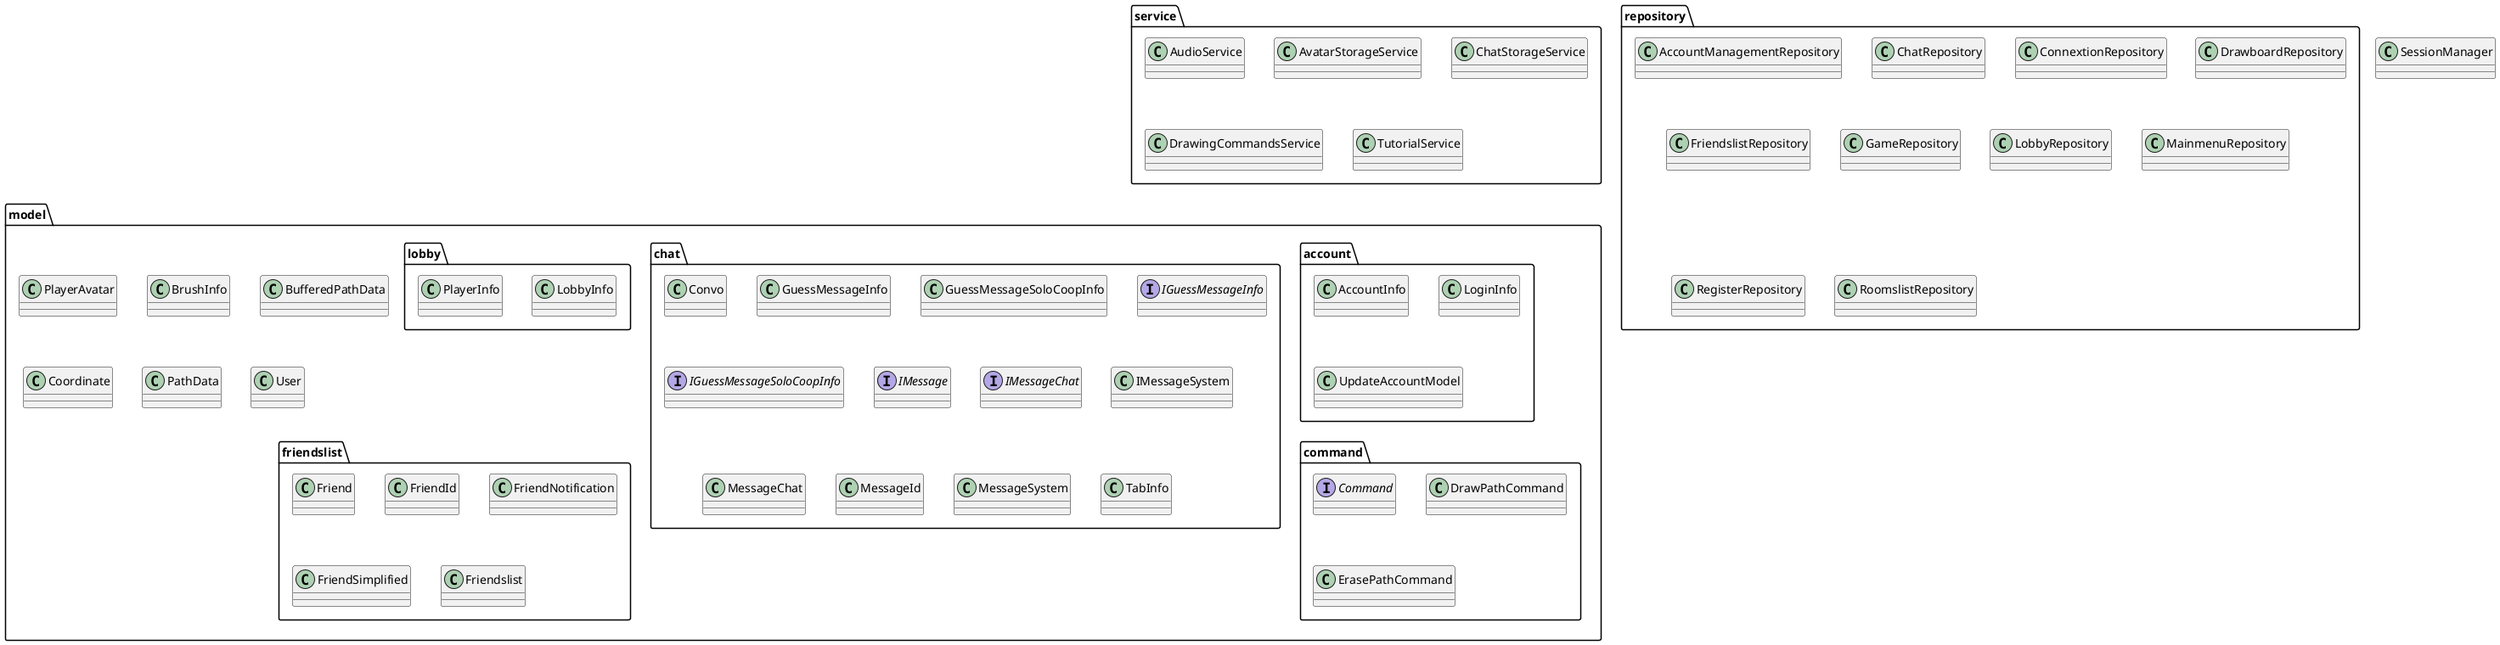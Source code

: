 @startuml
'https://plantuml.com/class-diagram

package service {
    class AudioService {}
    class AvatarStorageService {}
    class ChatStorageService {}
    class DrawingCommandsService {}
    class TutorialService {}
}
class SessionManager {}
package repository {
    class AccountManagementRepository {}
    class ChatRepository {}
    class ConnextionRepository {}
    class DrawboardRepository {}
    class FriendslistRepository {}
    class GameRepository {}
    class LobbyRepository {}
    class MainmenuRepository {}
    class RegisterRepository {}
    class RoomslistRepository {}
}

package model {
    package account {
        class AccountInfo
        class LoginInfo
        class UpdateAccountModel
    }
    package chat {
        class Convo {}
        class GuessMessageInfo {}
        class GuessMessageSoloCoopInfo {}
        interface IGuessMessageInfo {}
        interface IGuessMessageSoloCoopInfo {}
        interface IMessage {}
        interface IMessageChat {}
        interface IMessageSystem {}
        class IMessageSystem {}
        class MessageChat {}
        class MessageId {}
        class MessageSystem {}
        class TabInfo {}
    }
    package command {
        interface Command
        class DrawPathCommand
        class ErasePathCommand
    }
    package friendslist {
        class Friend
        class FriendId
        class FriendNotification
        class FriendSimplified
        class Friendslist
    }
    package lobby {
        class LobbyInfo
        class PlayerInfo
    }

    class PlayerAvatar
    class BrushInfo
    class BufferedPathData
    class Coordinate
    class PathData
    class User
}

@enduml